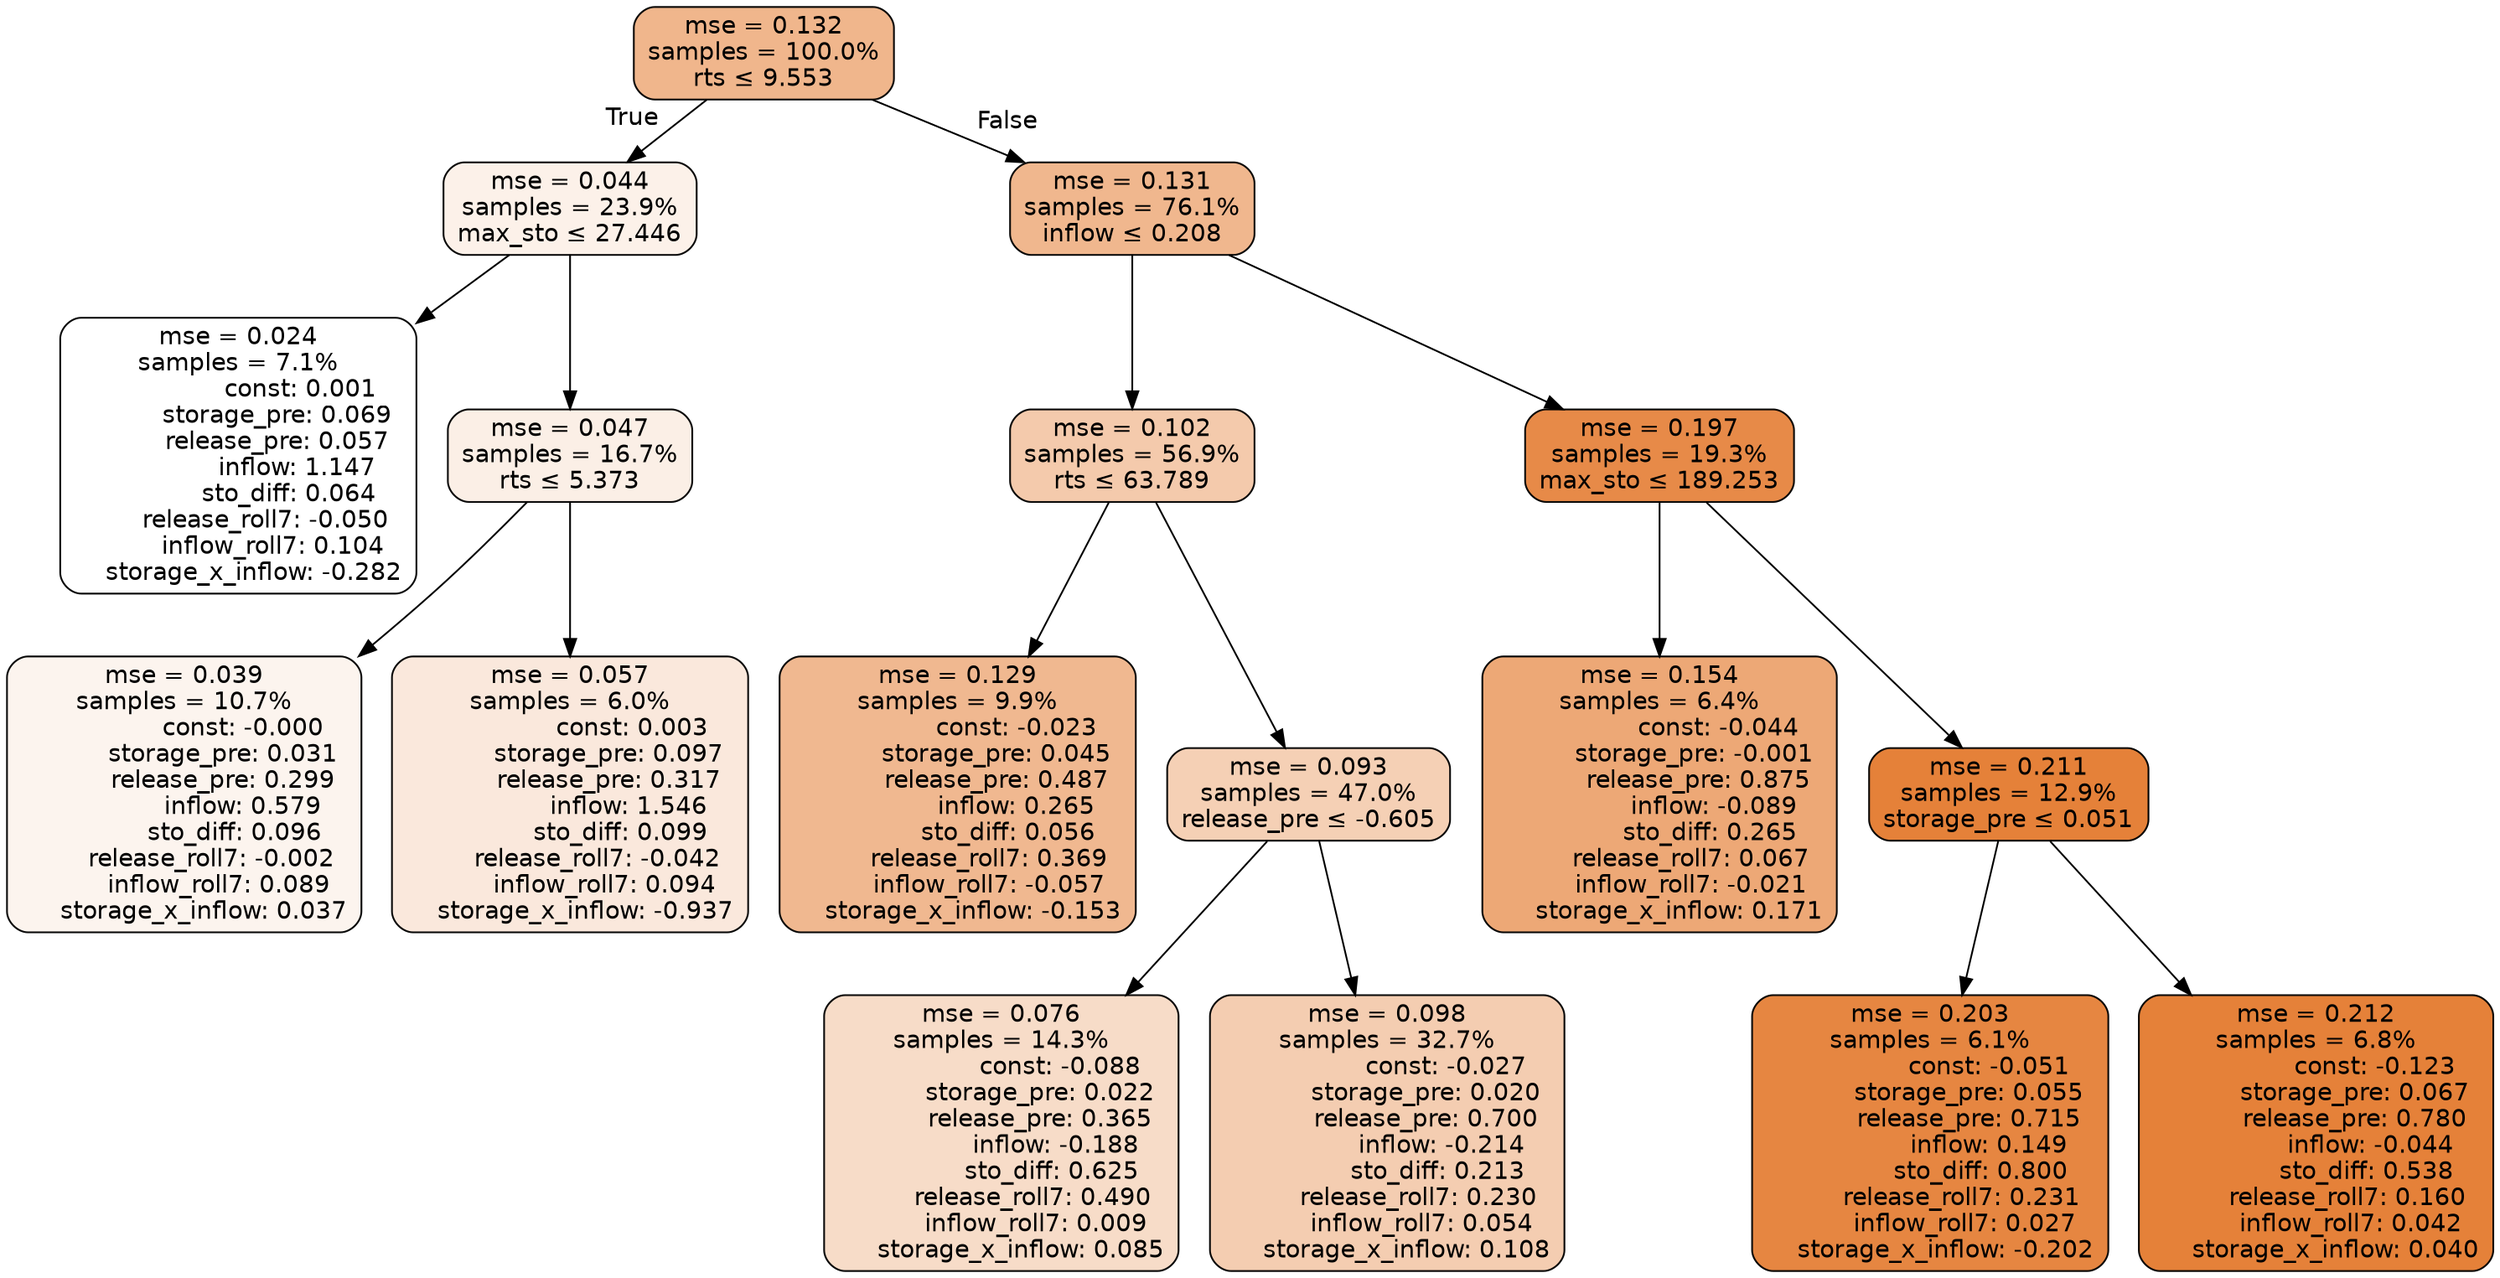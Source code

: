 digraph tree {
bgcolor="transparent"
node [shape=rectangle, style="filled, rounded", color="black", fontname=helvetica] ;
edge [fontname=helvetica] ;
	"0" [label="mse = 0.132
samples = 100.0%
rts &le; 9.553", fillcolor="#f0b68c"]
	"1" [label="mse = 0.044
samples = 23.9%
max_sto &le; 27.446", fillcolor="#fcf1e9"]
	"2" [label="mse = 0.024
samples = 7.1%
                const: 0.001
          storage_pre: 0.069
          release_pre: 0.057
               inflow: 1.147
             sto_diff: 0.064
       release_roll7: -0.050
         inflow_roll7: 0.104
    storage_x_inflow: -0.282", fillcolor="#ffffff"]
	"3" [label="mse = 0.047
samples = 16.7%
rts &le; 5.373", fillcolor="#fbefe6"]
	"4" [label="mse = 0.039
samples = 10.7%
               const: -0.000
          storage_pre: 0.031
          release_pre: 0.299
               inflow: 0.579
             sto_diff: 0.096
       release_roll7: -0.002
         inflow_roll7: 0.089
     storage_x_inflow: 0.037", fillcolor="#fcf4ee"]
	"5" [label="mse = 0.057
samples = 6.0%
                const: 0.003
          storage_pre: 0.097
          release_pre: 0.317
               inflow: 1.546
             sto_diff: 0.099
       release_roll7: -0.042
         inflow_roll7: 0.094
    storage_x_inflow: -0.937", fillcolor="#fae8dc"]
	"6" [label="mse = 0.131
samples = 76.1%
inflow &le; 0.208", fillcolor="#f0b78e"]
	"7" [label="mse = 0.102
samples = 56.9%
rts &le; 63.789", fillcolor="#f4caac"]
	"8" [label="mse = 0.129
samples = 9.9%
               const: -0.023
          storage_pre: 0.045
          release_pre: 0.487
               inflow: 0.265
             sto_diff: 0.056
        release_roll7: 0.369
        inflow_roll7: -0.057
    storage_x_inflow: -0.153", fillcolor="#f0b890"]
	"9" [label="mse = 0.093
samples = 47.0%
release_pre &le; -0.605", fillcolor="#f5d0b5"]
	"10" [label="mse = 0.076
samples = 14.3%
               const: -0.088
          storage_pre: 0.022
          release_pre: 0.365
              inflow: -0.188
             sto_diff: 0.625
        release_roll7: 0.490
         inflow_roll7: 0.009
     storage_x_inflow: 0.085", fillcolor="#f7dcc8"]
	"11" [label="mse = 0.098
samples = 32.7%
               const: -0.027
          storage_pre: 0.020
          release_pre: 0.700
              inflow: -0.214
             sto_diff: 0.213
        release_roll7: 0.230
         inflow_roll7: 0.054
     storage_x_inflow: 0.108", fillcolor="#f4cdb1"]
	"12" [label="mse = 0.197
samples = 19.3%
max_sto &le; 189.253", fillcolor="#e78a48"]
	"13" [label="mse = 0.154
samples = 6.4%
               const: -0.044
         storage_pre: -0.001
          release_pre: 0.875
              inflow: -0.089
             sto_diff: 0.265
        release_roll7: 0.067
        inflow_roll7: -0.021
     storage_x_inflow: 0.171", fillcolor="#eda876"]
	"14" [label="mse = 0.211
samples = 12.9%
storage_pre &le; 0.051", fillcolor="#e58139"]
	"15" [label="mse = 0.203
samples = 6.1%
               const: -0.051
          storage_pre: 0.055
          release_pre: 0.715
               inflow: 0.149
             sto_diff: 0.800
        release_roll7: 0.231
         inflow_roll7: 0.027
    storage_x_inflow: -0.202", fillcolor="#e68641"]
	"16" [label="mse = 0.212
samples = 6.8%
               const: -0.123
          storage_pre: 0.067
          release_pre: 0.780
              inflow: -0.044
             sto_diff: 0.538
        release_roll7: 0.160
         inflow_roll7: 0.042
     storage_x_inflow: 0.040", fillcolor="#e58139"]

	"0" -> "1" [labeldistance=2.5, labelangle=45, headlabel="True"]
	"1" -> "2"
	"1" -> "3"
	"3" -> "4"
	"3" -> "5"
	"0" -> "6" [labeldistance=2.5, labelangle=-45, headlabel="False"]
	"6" -> "7"
	"7" -> "8"
	"7" -> "9"
	"9" -> "10"
	"9" -> "11"
	"6" -> "12"
	"12" -> "13"
	"12" -> "14"
	"14" -> "15"
	"14" -> "16"
}